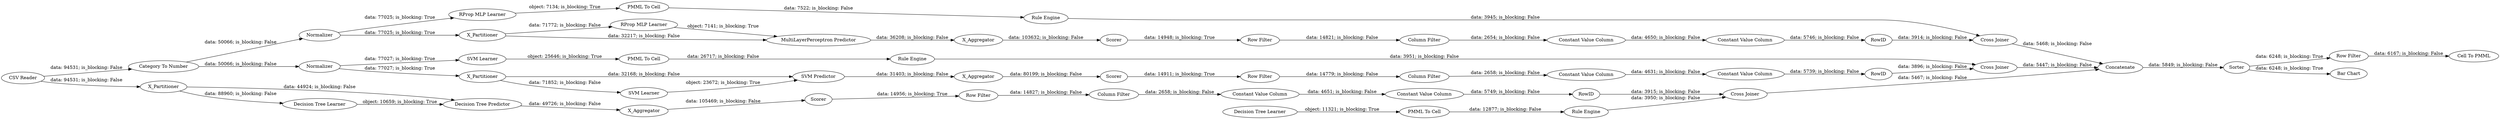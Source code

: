 digraph {
	"-2938405835305427987_9" [label="Row Filter"]
	"-1757289195458572745_33" [label="SVM Learner"]
	"-1757289195458572745_34" [label="PMML To Cell"]
	"5151309789219182406_9" [label="Row Filter"]
	"-1050808688396487914_39" [label=Normalizer]
	"2618090831905605952_290" [label="Constant Value Column"]
	"2618090831905605952_292" [label="Constant Value Column"]
	"5851007776021655711_60" [label=Concatenate]
	"-9146960086898913920_33" [label="Decision Tree Learner"]
	"-5552070479865103343_41" [label=Scorer]
	"-2337232241874330170_34" [label="Rule Engine"]
	"5851007776021655711_52" [label=Sorter]
	"5851007776021655711_53" [label="Row Filter"]
	"-9146960086898913920_34" [label="Rule Engine"]
	"4315053651058444525_7" [label=X_Aggregator]
	"5851007776021655711_1" [label="CSV Reader"]
	"-1050808688396487914_40" [label=Scorer]
	"-5552070479865103343_39" [label="Cross Joiner"]
	"-2938405835305427987_290" [label="Constant Value Column"]
	"-5552070479865103343_7" [label=X_Aggregator]
	"-5552070479865103343_32" [label="SVM Predictor"]
	"-2938405835305427987_293" [label=RowID]
	"2618090831905605952_293" [label=RowID]
	"2618090831905605952_294" [label="Column Filter"]
	"4315053651058444525_38" [label="Cross Joiner"]
	"-2337232241874330170_35" [label="RProp MLP Learner"]
	"-5552070479865103343_40" [label=Normalizer]
	"2618090831905605952_9" [label="Row Filter"]
	"-1757289195458572745_35" [label="Rule Engine"]
	"4315053651058444525_32" [label="Decision Tree Predictor"]
	"-5552070479865103343_2" [label=X_Partitioner]
	"5851007776021655711_58" [label="Category To Number"]
	"5151309789219182406_292" [label="Constant Value Column"]
	"4315053651058444525_2" [label=X_Partitioner]
	"-5552070479865103343_31" [label="SVM Learner"]
	"-2337232241874330170_22" [label="PMML To Cell"]
	"-9146960086898913920_28" [label="PMML To Cell"]
	"5151309789219182406_290" [label="Constant Value Column"]
	"4315053651058444525_39" [label=Scorer]
	"4315053651058444525_31" [label="Decision Tree Learner"]
	"-1050808688396487914_31" [label="RProp MLP Learner"]
	"-1050808688396487914_32" [label="MultiLayerPerceptron Predictor"]
	"5851007776021655711_54" [label="Cell To PMML"]
	"-1050808688396487914_2" [label=X_Partitioner]
	"5851007776021655711_59" [label="Bar Chart"]
	"5151309789219182406_294" [label="Column Filter"]
	"5151309789219182406_293" [label=RowID]
	"-2938405835305427987_292" [label="Constant Value Column"]
	"-2938405835305427987_294" [label="Column Filter"]
	"-1050808688396487914_7" [label=X_Aggregator]
	"-1050808688396487914_38" [label="Cross Joiner"]
	"4315053651058444525_2" -> "4315053651058444525_32" [label="data: 44924; is_blocking: False"]
	"-2938405835305427987_292" -> "-2938405835305427987_293" [label="data: 5746; is_blocking: False"]
	"-5552070479865103343_40" -> "-1757289195458572745_33" [label="data: 77027; is_blocking: True"]
	"5851007776021655711_58" -> "-5552070479865103343_40" [label="data: 50066; is_blocking: False"]
	"-5552070479865103343_31" -> "-5552070479865103343_32" [label="object: 23672; is_blocking: True"]
	"-2938405835305427987_290" -> "-2938405835305427987_292" [label="data: 4650; is_blocking: False"]
	"5851007776021655711_52" -> "5851007776021655711_53" [label="data: 6248; is_blocking: True"]
	"-5552070479865103343_7" -> "-5552070479865103343_41" [label="data: 80199; is_blocking: False"]
	"-1050808688396487914_31" -> "-1050808688396487914_32" [label="object: 7141; is_blocking: True"]
	"-1050808688396487914_39" -> "-2337232241874330170_35" [label="data: 77025; is_blocking: True"]
	"-1757289195458572745_33" -> "-1757289195458572745_34" [label="object: 25646; is_blocking: True"]
	"2618090831905605952_9" -> "2618090831905605952_294" [label="data: 14779; is_blocking: False"]
	"5151309789219182406_290" -> "5151309789219182406_292" [label="data: 4651; is_blocking: False"]
	"4315053651058444525_7" -> "4315053651058444525_39" [label="data: 105469; is_blocking: False"]
	"-2337232241874330170_34" -> "-1050808688396487914_38" [label="data: 3945; is_blocking: False"]
	"4315053651058444525_2" -> "4315053651058444525_31" [label="data: 88960; is_blocking: False"]
	"-9146960086898913920_28" -> "-9146960086898913920_34" [label="data: 12877; is_blocking: False"]
	"-5552070479865103343_2" -> "-5552070479865103343_31" [label="data: 71852; is_blocking: False"]
	"-1757289195458572745_35" -> "-5552070479865103343_39" [label="data: 3951; is_blocking: False"]
	"-1050808688396487914_39" -> "-1050808688396487914_2" [label="data: 77025; is_blocking: True"]
	"-5552070479865103343_2" -> "-5552070479865103343_32" [label="data: 32168; is_blocking: False"]
	"4315053651058444525_39" -> "5151309789219182406_9" [label="data: 14956; is_blocking: True"]
	"4315053651058444525_32" -> "4315053651058444525_7" [label="data: 49726; is_blocking: False"]
	"4315053651058444525_31" -> "4315053651058444525_32" [label="object: 10659; is_blocking: True"]
	"-9146960086898913920_34" -> "4315053651058444525_38" [label="data: 3950; is_blocking: False"]
	"-5552070479865103343_41" -> "2618090831905605952_9" [label="data: 14911; is_blocking: True"]
	"-5552070479865103343_39" -> "5851007776021655711_60" [label="data: 5447; is_blocking: False"]
	"-2337232241874330170_35" -> "-2337232241874330170_22" [label="object: 7134; is_blocking: True"]
	"-1050808688396487914_2" -> "-1050808688396487914_32" [label="data: 32217; is_blocking: False"]
	"-2938405835305427987_9" -> "-2938405835305427987_294" [label="data: 14821; is_blocking: False"]
	"-2938405835305427987_293" -> "-1050808688396487914_38" [label="data: 3914; is_blocking: False"]
	"-2337232241874330170_22" -> "-2337232241874330170_34" [label="data: 7522; is_blocking: False"]
	"5851007776021655711_1" -> "4315053651058444525_2" [label="data: 94531; is_blocking: False"]
	"-1050808688396487914_32" -> "-1050808688396487914_7" [label="data: 36208; is_blocking: False"]
	"2618090831905605952_290" -> "2618090831905605952_292" [label="data: 4631; is_blocking: False"]
	"4315053651058444525_38" -> "5851007776021655711_60" [label="data: 5467; is_blocking: False"]
	"5851007776021655711_60" -> "5851007776021655711_52" [label="data: 5849; is_blocking: False"]
	"5151309789219182406_293" -> "4315053651058444525_38" [label="data: 3915; is_blocking: False"]
	"5851007776021655711_53" -> "5851007776021655711_54" [label="data: 6167; is_blocking: False"]
	"-5552070479865103343_32" -> "-5552070479865103343_7" [label="data: 31403; is_blocking: False"]
	"-2938405835305427987_294" -> "-2938405835305427987_290" [label="data: 2654; is_blocking: False"]
	"-1050808688396487914_2" -> "-1050808688396487914_31" [label="data: 71772; is_blocking: False"]
	"-1050808688396487914_40" -> "-2938405835305427987_9" [label="data: 14948; is_blocking: True"]
	"-9146960086898913920_33" -> "-9146960086898913920_28" [label="object: 11321; is_blocking: True"]
	"-5552070479865103343_40" -> "-5552070479865103343_2" [label="data: 77027; is_blocking: True"]
	"5851007776021655711_52" -> "5851007776021655711_59" [label="data: 6248; is_blocking: True"]
	"2618090831905605952_294" -> "2618090831905605952_290" [label="data: 2658; is_blocking: False"]
	"2618090831905605952_293" -> "-5552070479865103343_39" [label="data: 3896; is_blocking: False"]
	"2618090831905605952_292" -> "2618090831905605952_293" [label="data: 5739; is_blocking: False"]
	"5151309789219182406_294" -> "5151309789219182406_290" [label="data: 2658; is_blocking: False"]
	"5151309789219182406_292" -> "5151309789219182406_293" [label="data: 5749; is_blocking: False"]
	"-1757289195458572745_34" -> "-1757289195458572745_35" [label="data: 26717; is_blocking: False"]
	"5151309789219182406_9" -> "5151309789219182406_294" [label="data: 14827; is_blocking: False"]
	"5851007776021655711_1" -> "5851007776021655711_58" [label="data: 94531; is_blocking: False"]
	"5851007776021655711_58" -> "-1050808688396487914_39" [label="data: 50066; is_blocking: False"]
	"-1050808688396487914_38" -> "5851007776021655711_60" [label="data: 5468; is_blocking: False"]
	"-1050808688396487914_7" -> "-1050808688396487914_40" [label="data: 103632; is_blocking: False"]
	rankdir=LR
}
